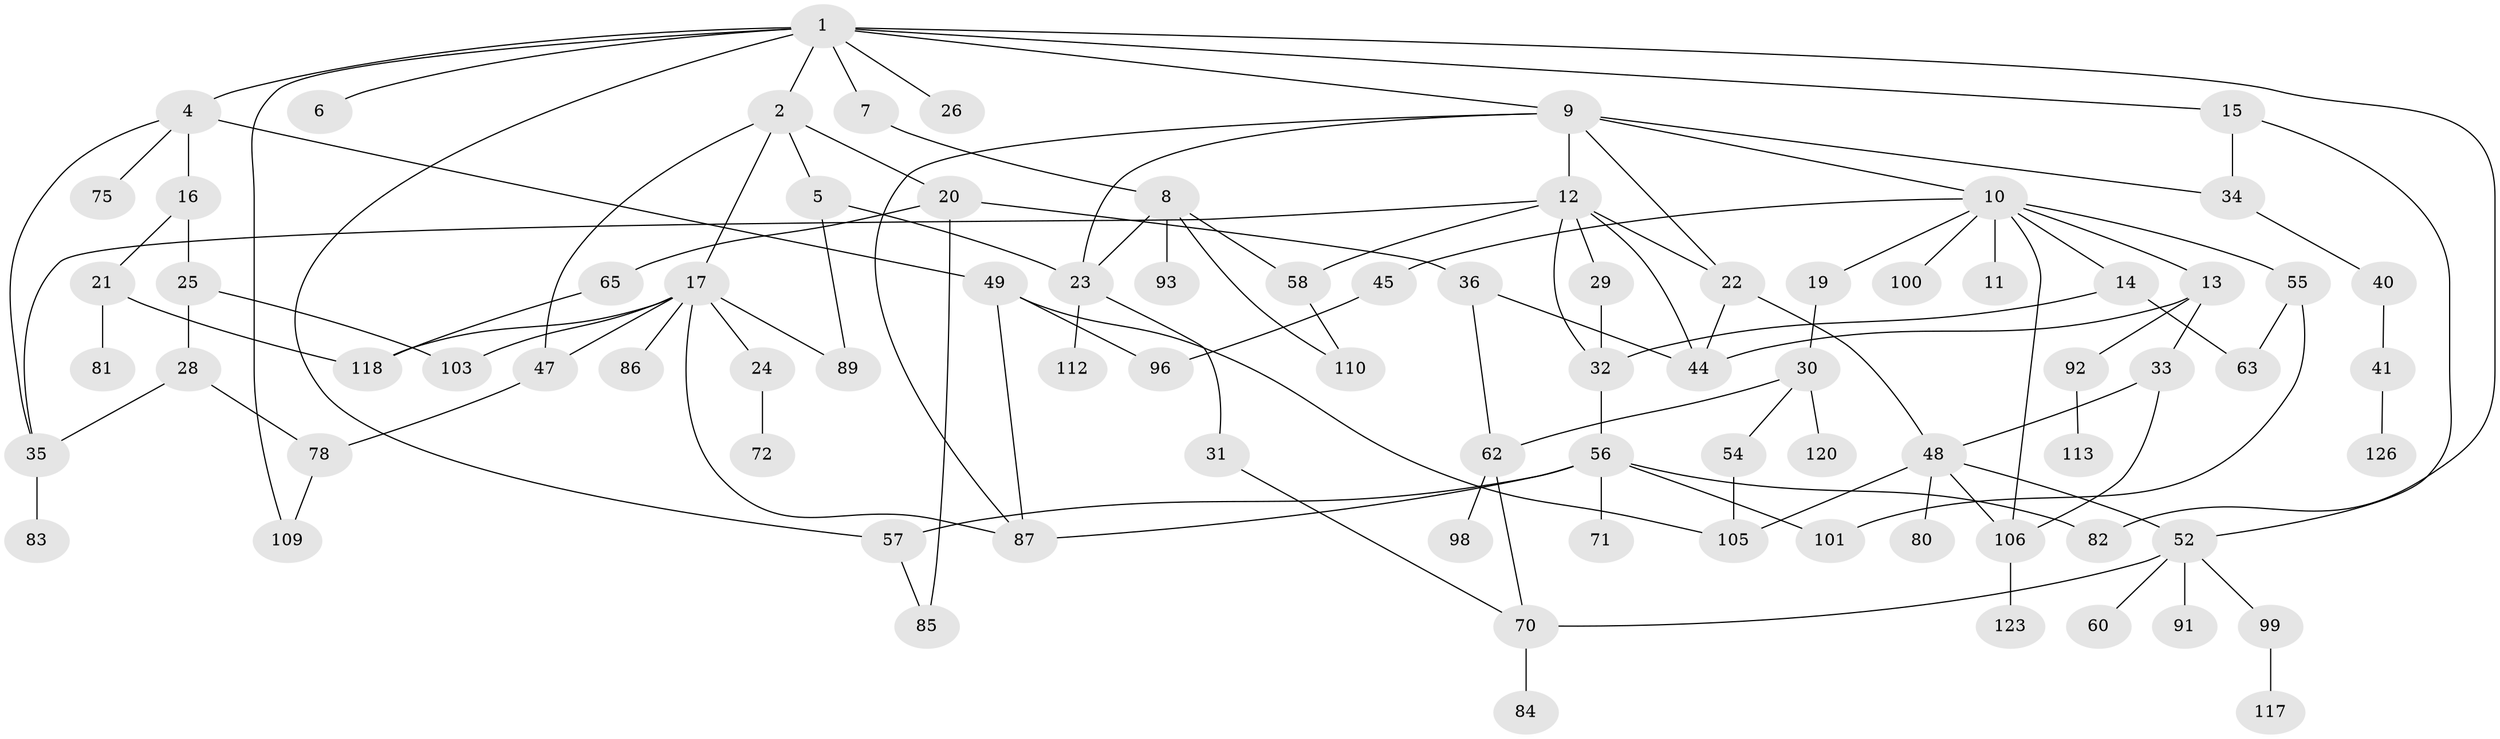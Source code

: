 // original degree distribution, {6: 0.03968253968253968, 5: 0.06349206349206349, 4: 0.09523809523809523, 2: 0.30158730158730157, 3: 0.1984126984126984, 8: 0.007936507936507936, 7: 0.015873015873015872, 1: 0.2777777777777778}
// Generated by graph-tools (version 1.1) at 2025/10/02/27/25 16:10:55]
// undirected, 84 vertices, 121 edges
graph export_dot {
graph [start="1"]
  node [color=gray90,style=filled];
  1 [super="+3"];
  2 [super="+42"];
  4 [super="+67"];
  5 [super="+61"];
  6 [super="+73"];
  7 [super="+76"];
  8 [super="+43"];
  9 [super="+18"];
  10 [super="+39"];
  11;
  12;
  13 [super="+59"];
  14 [super="+68"];
  15 [super="+107"];
  16;
  17 [super="+46"];
  19;
  20 [super="+27"];
  21 [super="+69"];
  22;
  23 [super="+95"];
  24 [super="+38"];
  25 [super="+124"];
  26;
  28 [super="+97"];
  29 [super="+90"];
  30 [super="+37"];
  31;
  32 [super="+53"];
  33 [super="+79"];
  34;
  35 [super="+50"];
  36;
  40 [super="+94"];
  41 [super="+51"];
  44 [super="+121"];
  45;
  47 [super="+66"];
  48 [super="+115"];
  49 [super="+88"];
  52 [super="+64"];
  54 [super="+102"];
  55;
  56 [super="+114"];
  57 [super="+111"];
  58 [super="+119"];
  60;
  62 [super="+77"];
  63;
  65 [super="+74"];
  70;
  71;
  72;
  75;
  78;
  80;
  81;
  82;
  83;
  84;
  85;
  86;
  87 [super="+125"];
  89;
  91;
  92;
  93;
  96;
  98;
  99;
  100 [super="+116"];
  101;
  103 [super="+104"];
  105 [super="+108"];
  106;
  109;
  110;
  112 [super="+122"];
  113;
  117;
  118;
  120;
  123;
  126;
  1 -- 2;
  1 -- 7;
  1 -- 9;
  1 -- 57;
  1 -- 109;
  1 -- 82;
  1 -- 4;
  1 -- 6;
  1 -- 26;
  1 -- 15;
  2 -- 5;
  2 -- 17;
  2 -- 20;
  2 -- 47;
  4 -- 16;
  4 -- 49;
  4 -- 75;
  4 -- 35;
  5 -- 89;
  5 -- 23;
  7 -- 8;
  8 -- 93;
  8 -- 110;
  8 -- 58;
  8 -- 23;
  9 -- 10;
  9 -- 12;
  9 -- 22;
  9 -- 23;
  9 -- 87;
  9 -- 34;
  10 -- 11;
  10 -- 13;
  10 -- 14;
  10 -- 19;
  10 -- 55;
  10 -- 100;
  10 -- 45;
  10 -- 106;
  12 -- 29;
  12 -- 35;
  12 -- 44;
  12 -- 58;
  12 -- 22;
  12 -- 32;
  13 -- 33;
  13 -- 92;
  13 -- 44;
  14 -- 32;
  14 -- 63;
  15 -- 34;
  15 -- 52;
  16 -- 21;
  16 -- 25;
  17 -- 24;
  17 -- 86;
  17 -- 118;
  17 -- 89;
  17 -- 47;
  17 -- 87;
  17 -- 103;
  19 -- 30;
  20 -- 36;
  20 -- 85;
  20 -- 65;
  21 -- 81;
  21 -- 118;
  22 -- 48;
  22 -- 44;
  23 -- 31;
  23 -- 112;
  24 -- 72;
  25 -- 28;
  25 -- 103;
  28 -- 78;
  28 -- 35;
  29 -- 32;
  30 -- 54;
  30 -- 120;
  30 -- 62;
  31 -- 70;
  32 -- 56;
  33 -- 106;
  33 -- 48;
  34 -- 40;
  35 -- 83;
  36 -- 62;
  36 -- 44;
  40 -- 41;
  41 -- 126;
  45 -- 96;
  47 -- 78;
  48 -- 52;
  48 -- 80;
  48 -- 106;
  48 -- 105;
  49 -- 87;
  49 -- 96;
  49 -- 105;
  52 -- 60;
  52 -- 99;
  52 -- 70;
  52 -- 91;
  54 -- 105;
  55 -- 63;
  55 -- 101;
  56 -- 71;
  56 -- 101;
  56 -- 82;
  56 -- 57;
  56 -- 87;
  57 -- 85;
  58 -- 110;
  62 -- 98;
  62 -- 70;
  65 -- 118;
  70 -- 84;
  78 -- 109;
  92 -- 113;
  99 -- 117;
  106 -- 123;
}
